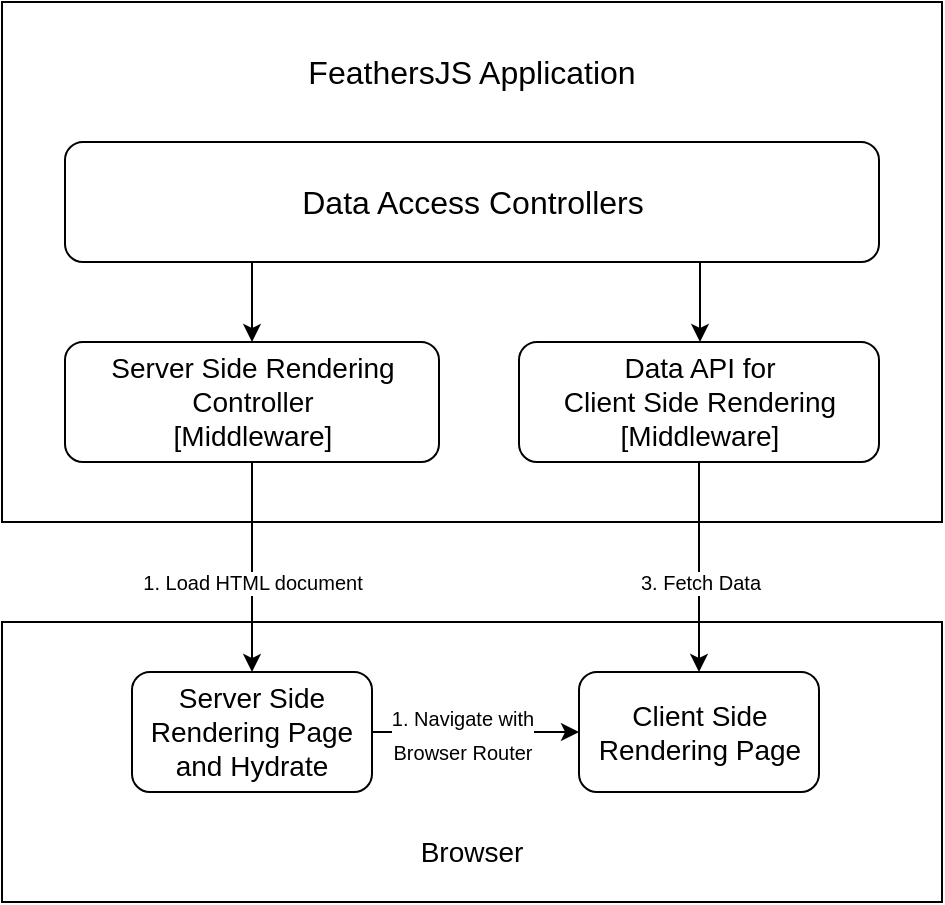 <mxfile version="18.0.1" type="device"><diagram id="cPbmxWU8tACsAO65Anr8" name="Page-1"><mxGraphModel dx="763" dy="604" grid="1" gridSize="10" guides="1" tooltips="1" connect="1" arrows="1" fold="1" page="1" pageScale="1" pageWidth="1100" pageHeight="850" math="0" shadow="0"><root><mxCell id="0"/><mxCell id="1" parent="0"/><mxCell id="S_48hq6aeYlZt4YJvm0S-11" value="" style="rounded=0;whiteSpace=wrap;html=1;fontSize=14;" vertex="1" parent="1"><mxGeometry x="330" y="380" width="470" height="140" as="geometry"/></mxCell><mxCell id="S_48hq6aeYlZt4YJvm0S-10" value="" style="rounded=0;whiteSpace=wrap;html=1;fontSize=14;" vertex="1" parent="1"><mxGeometry x="330" y="70" width="470" height="260" as="geometry"/></mxCell><mxCell id="S_48hq6aeYlZt4YJvm0S-2" value="FeathersJS Application" style="text;html=1;strokeColor=none;fillColor=none;align=center;verticalAlign=middle;whiteSpace=wrap;rounded=0;fontSize=16;" vertex="1" parent="1"><mxGeometry x="411.25" y="90" width="307.5" height="30" as="geometry"/></mxCell><mxCell id="S_48hq6aeYlZt4YJvm0S-7" style="edgeStyle=orthogonalEdgeStyle;rounded=0;orthogonalLoop=1;jettySize=auto;html=1;entryX=0.5;entryY=0;entryDx=0;entryDy=0;fontSize=16;" edge="1" parent="1" source="S_48hq6aeYlZt4YJvm0S-3" target="S_48hq6aeYlZt4YJvm0S-4"><mxGeometry relative="1" as="geometry"><Array as="points"><mxPoint x="455" y="220"/><mxPoint x="455" y="220"/></Array></mxGeometry></mxCell><mxCell id="S_48hq6aeYlZt4YJvm0S-9" style="edgeStyle=orthogonalEdgeStyle;rounded=0;orthogonalLoop=1;jettySize=auto;html=1;fontSize=14;" edge="1" parent="1" source="S_48hq6aeYlZt4YJvm0S-3" target="S_48hq6aeYlZt4YJvm0S-5"><mxGeometry relative="1" as="geometry"><Array as="points"><mxPoint x="679" y="210"/><mxPoint x="679" y="210"/></Array></mxGeometry></mxCell><mxCell id="S_48hq6aeYlZt4YJvm0S-3" value="Data Access Controllers" style="rounded=1;whiteSpace=wrap;html=1;fontSize=16;" vertex="1" parent="1"><mxGeometry x="361.5" y="140" width="407" height="60" as="geometry"/></mxCell><mxCell id="S_48hq6aeYlZt4YJvm0S-15" style="edgeStyle=orthogonalEdgeStyle;rounded=0;orthogonalLoop=1;jettySize=auto;html=1;entryX=0.5;entryY=0;entryDx=0;entryDy=0;fontSize=14;" edge="1" parent="1" source="S_48hq6aeYlZt4YJvm0S-4" target="S_48hq6aeYlZt4YJvm0S-13"><mxGeometry relative="1" as="geometry"/></mxCell><mxCell id="S_48hq6aeYlZt4YJvm0S-22" value="1. Load HTML document" style="edgeLabel;html=1;align=center;verticalAlign=middle;resizable=0;points=[];fontSize=10;" vertex="1" connectable="0" parent="S_48hq6aeYlZt4YJvm0S-15"><mxGeometry x="-0.043" y="1" relative="1" as="geometry"><mxPoint x="-1" y="10" as="offset"/></mxGeometry></mxCell><mxCell id="S_48hq6aeYlZt4YJvm0S-4" value="Server Side Rendering &lt;br&gt;Controller&lt;br&gt;[Middleware]" style="rounded=1;whiteSpace=wrap;html=1;fontSize=14;" vertex="1" parent="1"><mxGeometry x="361.5" y="240" width="187" height="60" as="geometry"/></mxCell><mxCell id="S_48hq6aeYlZt4YJvm0S-18" value="" style="edgeStyle=orthogonalEdgeStyle;rounded=0;orthogonalLoop=1;jettySize=auto;html=1;fontSize=14;" edge="1" parent="1" source="S_48hq6aeYlZt4YJvm0S-5" target="S_48hq6aeYlZt4YJvm0S-17"><mxGeometry relative="1" as="geometry"/></mxCell><mxCell id="S_48hq6aeYlZt4YJvm0S-20" value="3. Fetch Data" style="edgeLabel;html=1;align=center;verticalAlign=middle;resizable=0;points=[];fontSize=10;" vertex="1" connectable="0" parent="S_48hq6aeYlZt4YJvm0S-18"><mxGeometry x="0.012" relative="1" as="geometry"><mxPoint y="7" as="offset"/></mxGeometry></mxCell><mxCell id="S_48hq6aeYlZt4YJvm0S-5" value="Data API for &lt;br&gt;Client Side Rendering&lt;br&gt;[Middleware]" style="rounded=1;whiteSpace=wrap;html=1;fontSize=14;" vertex="1" parent="1"><mxGeometry x="588.5" y="240" width="180" height="60" as="geometry"/></mxCell><mxCell id="S_48hq6aeYlZt4YJvm0S-12" value="Browser" style="text;html=1;strokeColor=none;fillColor=none;align=center;verticalAlign=middle;whiteSpace=wrap;rounded=0;fontSize=14;" vertex="1" parent="1"><mxGeometry x="535" y="480" width="60" height="30" as="geometry"/></mxCell><mxCell id="S_48hq6aeYlZt4YJvm0S-19" value="&lt;font style=&quot;font-size: 10px;&quot;&gt;1. Navigate with &lt;br&gt;Browser Router&lt;br&gt;&lt;/font&gt;" style="edgeStyle=orthogonalEdgeStyle;rounded=0;orthogonalLoop=1;jettySize=auto;html=1;fontSize=14;" edge="1" parent="1" source="S_48hq6aeYlZt4YJvm0S-13" target="S_48hq6aeYlZt4YJvm0S-17"><mxGeometry x="-0.13" relative="1" as="geometry"><mxPoint as="offset"/></mxGeometry></mxCell><mxCell id="S_48hq6aeYlZt4YJvm0S-13" value="Server Side Rendering Page&lt;br&gt;and Hydrate" style="rounded=1;whiteSpace=wrap;html=1;fontSize=14;" vertex="1" parent="1"><mxGeometry x="395" y="405" width="120" height="60" as="geometry"/></mxCell><mxCell id="S_48hq6aeYlZt4YJvm0S-17" value="Client Side Rendering Page" style="whiteSpace=wrap;html=1;fontSize=14;rounded=1;" vertex="1" parent="1"><mxGeometry x="618.5" y="405" width="120" height="60" as="geometry"/></mxCell></root></mxGraphModel></diagram></mxfile>